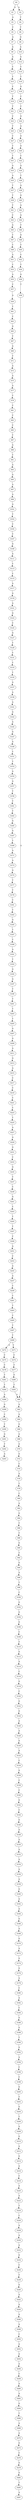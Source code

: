 strict digraph  {
	S0 -> S1 [ label = A ];
	S0 -> S2 [ label = A ];
	S1 -> S3 [ label = A ];
	S2 -> S4 [ label = T ];
	S3 -> S5 [ label = C ];
	S4 -> S6 [ label = T ];
	S5 -> S7 [ label = A ];
	S6 -> S8 [ label = G ];
	S7 -> S9 [ label = A ];
	S8 -> S10 [ label = A ];
	S9 -> S11 [ label = A ];
	S10 -> S12 [ label = A ];
	S11 -> S13 [ label = C ];
	S12 -> S14 [ label = C ];
	S13 -> S15 [ label = T ];
	S14 -> S16 [ label = T ];
	S15 -> S17 [ label = C ];
	S16 -> S18 [ label = G ];
	S17 -> S19 [ label = T ];
	S18 -> S20 [ label = C ];
	S19 -> S21 [ label = T ];
	S20 -> S22 [ label = C ];
	S21 -> S23 [ label = C ];
	S22 -> S24 [ label = G ];
	S23 -> S25 [ label = T ];
	S24 -> S26 [ label = A ];
	S25 -> S27 [ label = C ];
	S26 -> S28 [ label = G ];
	S27 -> S29 [ label = T ];
	S28 -> S30 [ label = G ];
	S29 -> S31 [ label = T ];
	S30 -> S32 [ label = C ];
	S31 -> S33 [ label = G ];
	S32 -> S34 [ label = A ];
	S33 -> S35 [ label = A ];
	S34 -> S36 [ label = T ];
	S35 -> S37 [ label = T ];
	S36 -> S38 [ label = A ];
	S37 -> S39 [ label = T ];
	S38 -> S40 [ label = G ];
	S39 -> S41 [ label = T ];
	S40 -> S42 [ label = A ];
	S41 -> S43 [ label = C ];
	S42 -> S44 [ label = A ];
	S43 -> S45 [ label = A ];
	S44 -> S46 [ label = T ];
	S45 -> S47 [ label = T ];
	S46 -> S48 [ label = G ];
	S47 -> S49 [ label = C ];
	S48 -> S50 [ label = T ];
	S49 -> S51 [ label = A ];
	S50 -> S52 [ label = C ];
	S51 -> S53 [ label = C ];
	S52 -> S54 [ label = T ];
	S53 -> S55 [ label = A ];
	S54 -> S56 [ label = G ];
	S55 -> S57 [ label = C ];
	S56 -> S58 [ label = T ];
	S57 -> S59 [ label = G ];
	S58 -> S60 [ label = A ];
	S59 -> S61 [ label = T ];
	S60 -> S62 [ label = A ];
	S61 -> S63 [ label = C ];
	S62 -> S64 [ label = A ];
	S63 -> S65 [ label = G ];
	S64 -> S66 [ label = G ];
	S65 -> S67 [ label = T ];
	S66 -> S68 [ label = A ];
	S67 -> S69 [ label = A ];
	S68 -> S70 [ label = A ];
	S69 -> S71 [ label = T ];
	S70 -> S72 [ label = G ];
	S71 -> S73 [ label = A ];
	S72 -> S74 [ label = C ];
	S73 -> S75 [ label = A ];
	S74 -> S76 [ label = A ];
	S75 -> S77 [ label = A ];
	S76 -> S78 [ label = T ];
	S77 -> S79 [ label = C ];
	S78 -> S80 [ label = C ];
	S79 -> S81 [ label = C ];
	S80 -> S82 [ label = A ];
	S81 -> S83 [ label = C ];
	S82 -> S84 [ label = G ];
	S83 -> S85 [ label = C ];
	S84 -> S86 [ label = T ];
	S85 -> S87 [ label = T ];
	S86 -> S88 [ label = T ];
	S87 -> S89 [ label = A ];
	S88 -> S90 [ label = G ];
	S89 -> S91 [ label = T ];
	S90 -> S92 [ label = T ];
	S91 -> S93 [ label = A ];
	S92 -> S94 [ label = G ];
	S93 -> S95 [ label = G ];
	S94 -> S96 [ label = A ];
	S95 -> S97 [ label = A ];
	S96 -> S98 [ label = T ];
	S97 -> S99 [ label = A ];
	S98 -> S100 [ label = C ];
	S99 -> S101 [ label = G ];
	S100 -> S102 [ label = G ];
	S101 -> S103 [ label = T ];
	S102 -> S104 [ label = G ];
	S103 -> S105 [ label = C ];
	S104 -> S106 [ label = G ];
	S105 -> S107 [ label = C ];
	S106 -> S108 [ label = C ];
	S107 -> S109 [ label = G ];
	S108 -> S110 [ label = T ];
	S109 -> S111 [ label = A ];
	S110 -> S112 [ label = G ];
	S111 -> S113 [ label = C ];
	S112 -> S114 [ label = A ];
	S113 -> S115 [ label = C ];
	S114 -> S116 [ label = C ];
	S115 -> S117 [ label = A ];
	S116 -> S118 [ label = G ];
	S117 -> S119 [ label = G ];
	S118 -> S120 [ label = C ];
	S119 -> S121 [ label = A ];
	S120 -> S122 [ label = G ];
	S121 -> S123 [ label = G ];
	S122 -> S124 [ label = G ];
	S123 -> S125 [ label = C ];
	S124 -> S126 [ label = A ];
	S125 -> S127 [ label = G ];
	S126 -> S128 [ label = A ];
	S127 -> S129 [ label = T ];
	S128 -> S130 [ label = G ];
	S129 -> S131 [ label = C ];
	S130 -> S132 [ label = A ];
	S131 -> S133 [ label = C ];
	S132 -> S134 [ label = C ];
	S133 -> S135 [ label = T ];
	S134 -> S136 [ label = G ];
	S135 -> S137 [ label = G ];
	S136 -> S138 [ label = C ];
	S137 -> S139 [ label = A ];
	S138 -> S140 [ label = C ];
	S139 -> S141 [ label = A ];
	S140 -> S142 [ label = G ];
	S141 -> S143 [ label = G ];
	S142 -> S144 [ label = C ];
	S143 -> S145 [ label = A ];
	S144 -> S146 [ label = G ];
	S145 -> S147 [ label = G ];
	S146 -> S148 [ label = A ];
	S147 -> S149 [ label = A ];
	S148 -> S150 [ label = A ];
	S149 -> S151 [ label = C ];
	S150 -> S152 [ label = A ];
	S151 -> S153 [ label = T ];
	S152 -> S154 [ label = A ];
	S153 -> S155 [ label = G ];
	S154 -> S156 [ label = A ];
	S155 -> S157 [ label = G ];
	S156 -> S158 [ label = A ];
	S157 -> S159 [ label = T ];
	S158 -> S160 [ label = G ];
	S159 -> S161 [ label = T ];
	S160 -> S162 [ label = A ];
	S161 -> S163 [ label = T ];
	S162 -> S164 [ label = A ];
	S163 -> S165 [ label = G ];
	S164 -> S166 [ label = G ];
	S165 -> S167 [ label = G ];
	S166 -> S168 [ label = A ];
	S167 -> S169 [ label = T ];
	S168 -> S170 [ label = G ];
	S169 -> S171 [ label = A ];
	S170 -> S172 [ label = A ];
	S171 -> S173 [ label = A ];
	S172 -> S174 [ label = G ];
	S173 -> S175 [ label = G ];
	S174 -> S176 [ label = G ];
	S175 -> S177 [ label = T ];
	S176 -> S178 [ label = A ];
	S177 -> S179 [ label = T ];
	S178 -> S180 [ label = C ];
	S179 -> S181 [ label = C ];
	S180 -> S182 [ label = A ];
	S181 -> S183 [ label = T ];
	S182 -> S184 [ label = C ];
	S183 -> S185 [ label = G ];
	S184 -> S186 [ label = G ];
	S185 -> S187 [ label = T ];
	S186 -> S188 [ label = G ];
	S187 -> S189 [ label = C ];
	S188 -> S190 [ label = T ];
	S189 -> S191 [ label = A ];
	S190 -> S192 [ label = G ];
	S191 -> S193 [ label = T ];
	S192 -> S194 [ label = A ];
	S193 -> S195 [ label = G ];
	S194 -> S196 [ label = C ];
	S195 -> S197 [ label = G ];
	S196 -> S198 [ label = C ];
	S197 -> S199 [ label = T ];
	S198 -> S200 [ label = G ];
	S199 -> S201 [ label = T ];
	S200 -> S202 [ label = T ];
	S201 -> S203 [ label = T ];
	S202 -> S204 [ label = G ];
	S203 -> S205 [ label = T ];
	S204 -> S206 [ label = T ];
	S205 -> S207 [ label = G ];
	S206 -> S208 [ label = A ];
	S207 -> S209 [ label = G ];
	S208 -> S210 [ label = G ];
	S209 -> S211 [ label = A ];
	S210 -> S212 [ label = A ];
	S211 -> S213 [ label = G ];
	S212 -> S214 [ label = G ];
	S213 -> S215 [ label = A ];
	S214 -> S216 [ label = A ];
	S215 -> S217 [ label = C ];
	S216 -> S218 [ label = C ];
	S217 -> S219 [ label = C ];
	S218 -> S220 [ label = A ];
	S219 -> S221 [ label = C ];
	S220 -> S222 [ label = A ];
	S221 -> S223 [ label = C ];
	S222 -> S224 [ label = T ];
	S223 -> S225 [ label = T ];
	S224 -> S226 [ label = C ];
	S225 -> S227 [ label = A ];
	S226 -> S228 [ label = A ];
	S227 -> S229 [ label = G ];
	S228 -> S230 [ label = A ];
	S229 -> S231 [ label = G ];
	S230 -> S232 [ label = A ];
	S231 -> S233 [ label = C ];
	S232 -> S234 [ label = G ];
	S233 -> S235 [ label = G ];
	S234 -> S236 [ label = C ];
	S235 -> S237 [ label = T ];
	S236 -> S238 [ label = T ];
	S237 -> S239 [ label = C ];
	S238 -> S240 [ label = G ];
	S239 -> S241 [ label = G ];
	S240 -> S242 [ label = A ];
	S241 -> S243 [ label = C ];
	S242 -> S244 [ label = A ];
	S243 -> S245 [ label = T ];
	S244 -> S246 [ label = A ];
	S245 -> S247 [ label = T ];
	S246 -> S248 [ label = A ];
	S247 -> S249 [ label = C ];
	S248 -> S250 [ label = C ];
	S249 -> S251 [ label = A ];
	S250 -> S252 [ label = A ];
	S251 -> S253 [ label = C ];
	S252 -> S254 [ label = A ];
	S253 -> S255 [ label = A ];
	S254 -> S256 [ label = A ];
	S255 -> S257 [ label = A ];
	S256 -> S258 [ label = C ];
	S257 -> S259 [ label = C ];
	S258 -> S260 [ label = A ];
	S259 -> S261 [ label = C ];
	S260 -> S262 [ label = A ];
	S261 -> S263 [ label = T ];
	S262 -> S264 [ label = G ];
	S263 -> S265 [ label = C ];
	S264 -> S266 [ label = T ];
	S265 -> S267 [ label = T ];
	S266 -> S268 [ label = A ];
	S267 -> S269 [ label = T ];
	S268 -> S270 [ label = A ];
	S269 -> S271 [ label = T ];
	S269 -> S272 [ label = A ];
	S270 -> S273 [ label = G ];
	S271 -> S274 [ label = C ];
	S272 -> S275 [ label = C ];
	S273 -> S276 [ label = C ];
	S274 -> S277 [ label = T ];
	S275 -> S278 [ label = C ];
	S276 -> S279 [ label = G ];
	S277 -> S280 [ label = G ];
	S278 -> S281 [ label = T ];
	S279 -> S282 [ label = G ];
	S280 -> S283 [ label = T ];
	S281 -> S284 [ label = T ];
	S282 -> S285 [ label = T ];
	S283 -> S60 [ label = A ];
	S284 -> S286 [ label = A ];
	S285 -> S287 [ label = A ];
	S286 -> S288 [ label = G ];
	S288 -> S289 [ label = C ];
	S289 -> S290 [ label = T ];
	S290 -> S291 [ label = G ];
	S291 -> S292 [ label = T ];
	S292 -> S293 [ label = A ];
}
